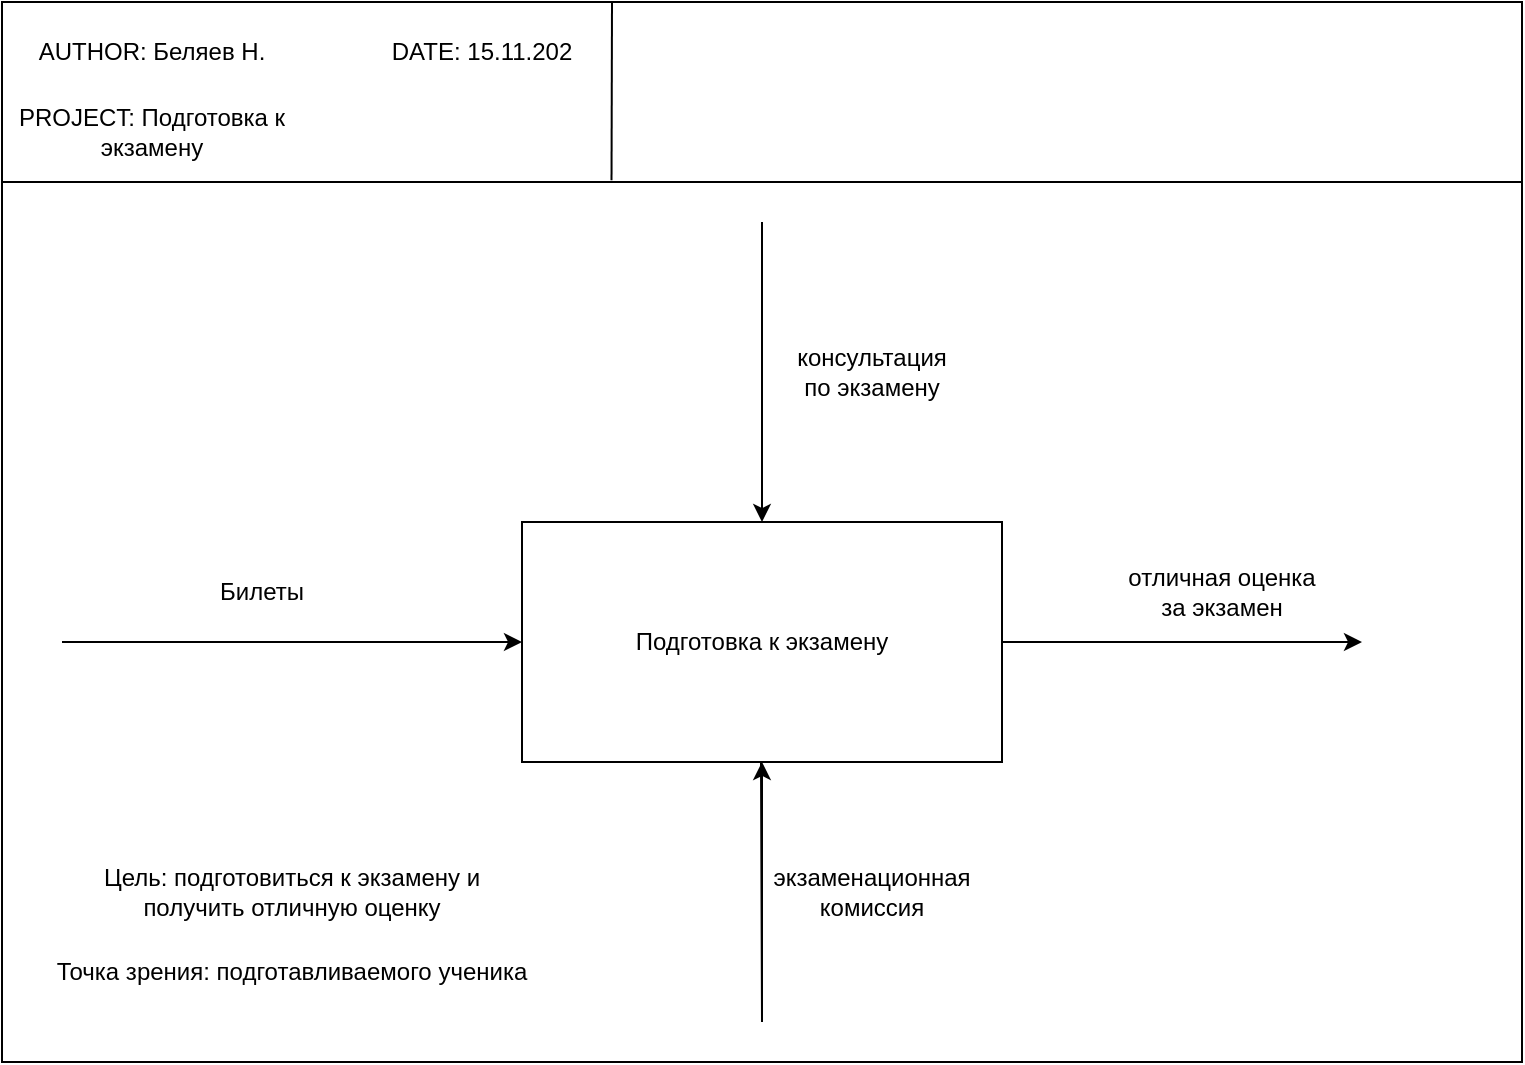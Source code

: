 <mxfile version="20.5.3" type="device"><diagram id="ZZQF8L3Xi1nZzxDUMT8j" name="Страница 1"><mxGraphModel dx="1312" dy="714" grid="1" gridSize="10" guides="1" tooltips="1" connect="1" arrows="1" fold="1" page="1" pageScale="1" pageWidth="827" pageHeight="1169" math="0" shadow="0"><root><mxCell id="0"/><mxCell id="1" parent="0"/><mxCell id="epqevfn_0Kt0ryvxr9YU-29" value="" style="shape=table;startSize=90;container=1;collapsible=0;childLayout=tableLayout;fontStyle=1;align=center;" parent="1" vertex="1"><mxGeometry x="40" y="80" width="760" height="530" as="geometry"/></mxCell><mxCell id="epqevfn_0Kt0ryvxr9YU-30" value="" style="shape=tableRow;horizontal=0;startSize=0;swimlaneHead=0;swimlaneBody=0;top=0;left=0;bottom=0;right=0;collapsible=0;dropTarget=0;fillColor=none;points=[[0,0.5],[1,0.5]];portConstraint=eastwest;opacity=0;" parent="epqevfn_0Kt0ryvxr9YU-29" vertex="1"><mxGeometry y="90" width="760" height="440" as="geometry"/></mxCell><mxCell id="epqevfn_0Kt0ryvxr9YU-31" value="" style="shape=partialRectangle;html=1;whiteSpace=wrap;connectable=0;fillColor=none;top=0;left=0;bottom=0;right=0;overflow=hidden;opacity=0;" parent="epqevfn_0Kt0ryvxr9YU-30" vertex="1"><mxGeometry width="760" height="440" as="geometry"><mxRectangle width="760" height="440" as="alternateBounds"/></mxGeometry></mxCell><mxCell id="epqevfn_0Kt0ryvxr9YU-45" value="" style="endArrow=none;html=1;rounded=0;exitX=0.401;exitY=-0.002;exitDx=0;exitDy=0;exitPerimeter=0;" parent="epqevfn_0Kt0ryvxr9YU-29" source="epqevfn_0Kt0ryvxr9YU-30" edge="1"><mxGeometry width="50" height="50" relative="1" as="geometry"><mxPoint x="350" y="280" as="sourcePoint"/><mxPoint x="305" as="targetPoint"/></mxGeometry></mxCell><mxCell id="epqevfn_0Kt0ryvxr9YU-1" value="Подготовка к экзамену" style="rounded=0;whiteSpace=wrap;html=1;" parent="1" vertex="1"><mxGeometry x="300" y="340" width="240" height="120" as="geometry"/></mxCell><mxCell id="epqevfn_0Kt0ryvxr9YU-2" value="" style="endArrow=classic;html=1;rounded=0;" parent="1" target="epqevfn_0Kt0ryvxr9YU-1" edge="1"><mxGeometry width="50" height="50" relative="1" as="geometry"><mxPoint x="70" y="400" as="sourcePoint"/><mxPoint x="440" y="410" as="targetPoint"/></mxGeometry></mxCell><mxCell id="epqevfn_0Kt0ryvxr9YU-3" value="" style="endArrow=classic;html=1;rounded=0;" parent="1" source="epqevfn_0Kt0ryvxr9YU-1" edge="1"><mxGeometry width="50" height="50" relative="1" as="geometry"><mxPoint x="80" y="410" as="sourcePoint"/><mxPoint x="720" y="400" as="targetPoint"/></mxGeometry></mxCell><mxCell id="epqevfn_0Kt0ryvxr9YU-4" value="" style="endArrow=classic;html=1;rounded=0;" parent="1" target="epqevfn_0Kt0ryvxr9YU-1" edge="1"><mxGeometry width="50" height="50" relative="1" as="geometry"><mxPoint x="420" y="190" as="sourcePoint"/><mxPoint x="440" y="370" as="targetPoint"/></mxGeometry></mxCell><mxCell id="epqevfn_0Kt0ryvxr9YU-5" value="" style="endArrow=classic;html=1;rounded=0;" parent="1" target="epqevfn_0Kt0ryvxr9YU-1" edge="1"><mxGeometry width="50" height="50" relative="1" as="geometry"><mxPoint x="419.5" y="460" as="sourcePoint"/><mxPoint x="419.5" y="610" as="targetPoint"/><Array as="points"><mxPoint x="420" y="590"/></Array></mxGeometry></mxCell><mxCell id="epqevfn_0Kt0ryvxr9YU-6" value="Билеты" style="text;html=1;strokeColor=none;fillColor=none;align=center;verticalAlign=middle;whiteSpace=wrap;rounded=0;" parent="1" vertex="1"><mxGeometry x="140" y="360" width="60" height="30" as="geometry"/></mxCell><mxCell id="epqevfn_0Kt0ryvxr9YU-7" value="отличная оценка за экзамен" style="text;html=1;strokeColor=none;fillColor=none;align=center;verticalAlign=middle;whiteSpace=wrap;rounded=0;" parent="1" vertex="1"><mxGeometry x="600" y="360" width="100" height="30" as="geometry"/></mxCell><mxCell id="epqevfn_0Kt0ryvxr9YU-9" value="экзаменационная комиссия" style="text;html=1;strokeColor=none;fillColor=none;align=center;verticalAlign=middle;whiteSpace=wrap;rounded=0;" parent="1" vertex="1"><mxGeometry x="430" y="510" width="90" height="30" as="geometry"/></mxCell><mxCell id="epqevfn_0Kt0ryvxr9YU-10" value="консультация по экзамену" style="text;html=1;strokeColor=none;fillColor=none;align=center;verticalAlign=middle;whiteSpace=wrap;rounded=0;" parent="1" vertex="1"><mxGeometry x="430" y="250" width="90" height="30" as="geometry"/></mxCell><mxCell id="epqevfn_0Kt0ryvxr9YU-11" value="Цель: подготовиться к экзамену и получить отличную оценку" style="text;html=1;strokeColor=none;fillColor=none;align=center;verticalAlign=middle;whiteSpace=wrap;rounded=0;" parent="1" vertex="1"><mxGeometry x="70" y="510" width="230" height="30" as="geometry"/></mxCell><mxCell id="epqevfn_0Kt0ryvxr9YU-13" value="Точка зрения: подготавливаемого ученика" style="text;html=1;strokeColor=none;fillColor=none;align=center;verticalAlign=middle;whiteSpace=wrap;rounded=0;" parent="1" vertex="1"><mxGeometry x="60" y="550" width="250" height="30" as="geometry"/></mxCell><mxCell id="epqevfn_0Kt0ryvxr9YU-46" value="AUTHOR: Беляев Н." style="text;html=1;strokeColor=none;fillColor=none;align=center;verticalAlign=middle;whiteSpace=wrap;rounded=0;" parent="1" vertex="1"><mxGeometry x="40" y="90" width="150" height="30" as="geometry"/></mxCell><mxCell id="epqevfn_0Kt0ryvxr9YU-47" value="PROJECT: Подготовка к экзамену" style="text;html=1;strokeColor=none;fillColor=none;align=center;verticalAlign=middle;whiteSpace=wrap;rounded=0;" parent="1" vertex="1"><mxGeometry x="40" y="130" width="150" height="30" as="geometry"/></mxCell><mxCell id="epqevfn_0Kt0ryvxr9YU-49" value="DATE: 15.11.202" style="text;html=1;strokeColor=none;fillColor=none;align=center;verticalAlign=middle;whiteSpace=wrap;rounded=0;" parent="1" vertex="1"><mxGeometry x="230" y="90" width="100" height="30" as="geometry"/></mxCell></root></mxGraphModel></diagram></mxfile>